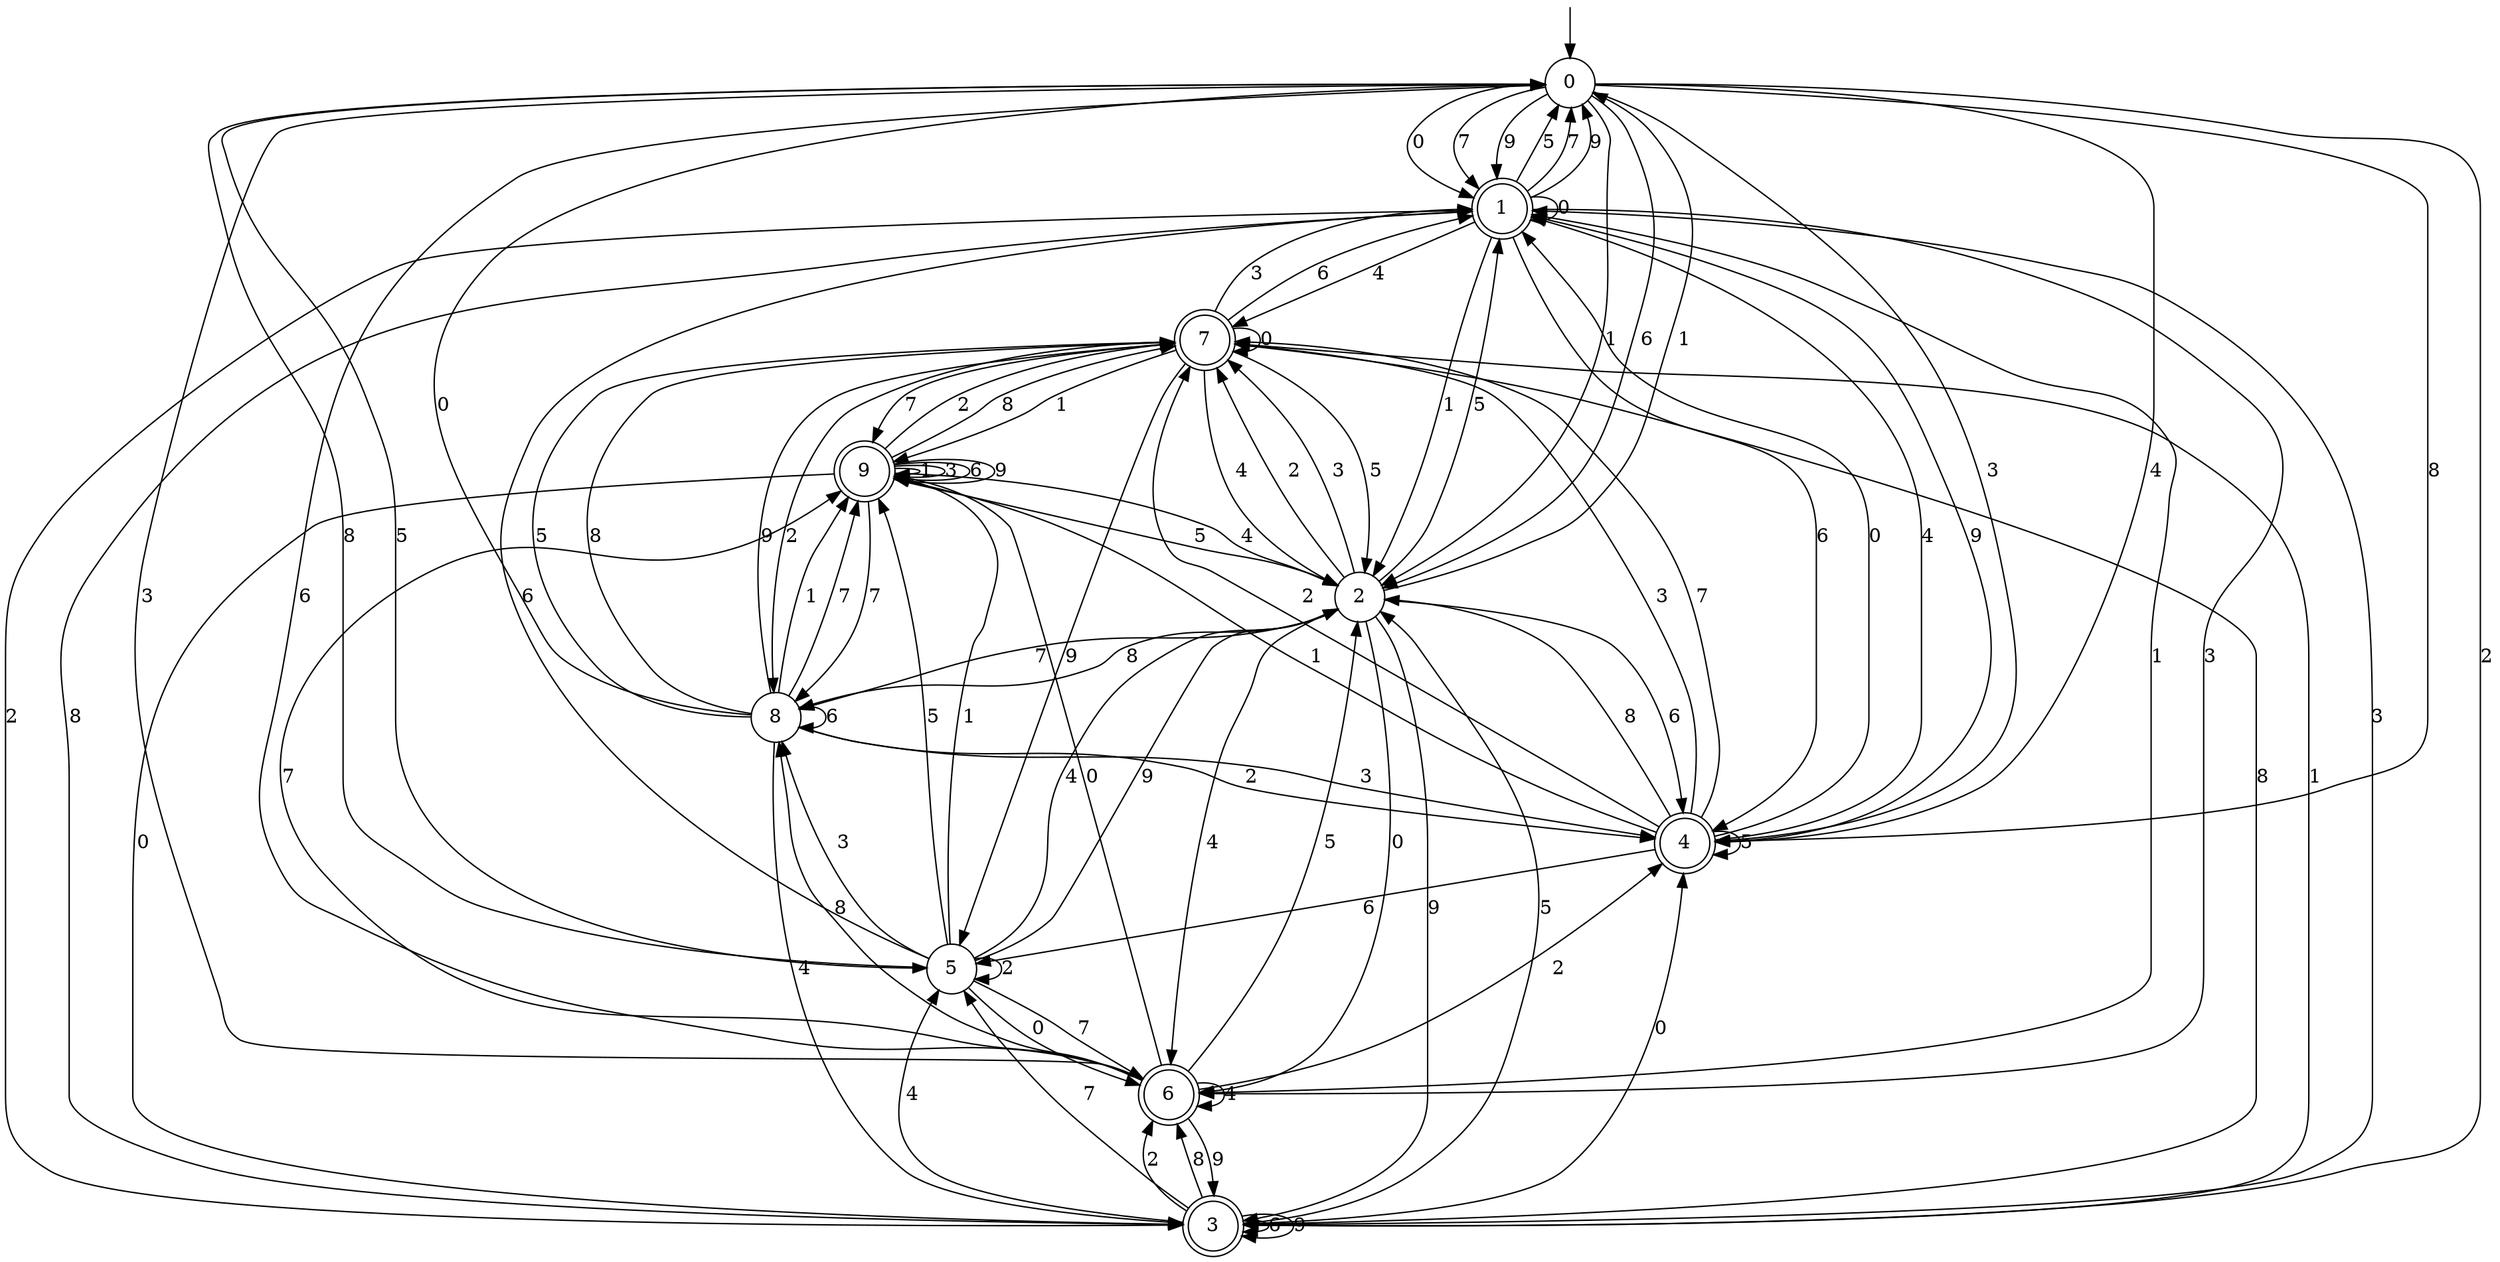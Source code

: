 digraph g {

	s0 [shape="circle" label="0"];
	s1 [shape="doublecircle" label="1"];
	s2 [shape="circle" label="2"];
	s3 [shape="doublecircle" label="3"];
	s4 [shape="doublecircle" label="4"];
	s5 [shape="circle" label="5"];
	s6 [shape="doublecircle" label="6"];
	s7 [shape="doublecircle" label="7"];
	s8 [shape="circle" label="8"];
	s9 [shape="doublecircle" label="9"];
	s0 -> s1 [label="0"];
	s0 -> s2 [label="1"];
	s0 -> s3 [label="2"];
	s0 -> s4 [label="3"];
	s0 -> s4 [label="4"];
	s0 -> s5 [label="5"];
	s0 -> s2 [label="6"];
	s0 -> s1 [label="7"];
	s0 -> s4 [label="8"];
	s0 -> s1 [label="9"];
	s1 -> s1 [label="0"];
	s1 -> s2 [label="1"];
	s1 -> s3 [label="2"];
	s1 -> s6 [label="3"];
	s1 -> s7 [label="4"];
	s1 -> s0 [label="5"];
	s1 -> s4 [label="6"];
	s1 -> s0 [label="7"];
	s1 -> s3 [label="8"];
	s1 -> s0 [label="9"];
	s2 -> s6 [label="0"];
	s2 -> s0 [label="1"];
	s2 -> s7 [label="2"];
	s2 -> s7 [label="3"];
	s2 -> s6 [label="4"];
	s2 -> s1 [label="5"];
	s2 -> s4 [label="6"];
	s2 -> s8 [label="7"];
	s2 -> s8 [label="8"];
	s2 -> s3 [label="9"];
	s3 -> s4 [label="0"];
	s3 -> s7 [label="1"];
	s3 -> s6 [label="2"];
	s3 -> s1 [label="3"];
	s3 -> s5 [label="4"];
	s3 -> s2 [label="5"];
	s3 -> s3 [label="6"];
	s3 -> s5 [label="7"];
	s3 -> s6 [label="8"];
	s3 -> s3 [label="9"];
	s4 -> s1 [label="0"];
	s4 -> s9 [label="1"];
	s4 -> s7 [label="2"];
	s4 -> s7 [label="3"];
	s4 -> s1 [label="4"];
	s4 -> s4 [label="5"];
	s4 -> s5 [label="6"];
	s4 -> s7 [label="7"];
	s4 -> s2 [label="8"];
	s4 -> s1 [label="9"];
	s5 -> s6 [label="0"];
	s5 -> s9 [label="1"];
	s5 -> s5 [label="2"];
	s5 -> s8 [label="3"];
	s5 -> s2 [label="4"];
	s5 -> s9 [label="5"];
	s5 -> s1 [label="6"];
	s5 -> s6 [label="7"];
	s5 -> s0 [label="8"];
	s5 -> s2 [label="9"];
	s6 -> s9 [label="0"];
	s6 -> s1 [label="1"];
	s6 -> s4 [label="2"];
	s6 -> s0 [label="3"];
	s6 -> s6 [label="4"];
	s6 -> s2 [label="5"];
	s6 -> s0 [label="6"];
	s6 -> s9 [label="7"];
	s6 -> s8 [label="8"];
	s6 -> s3 [label="9"];
	s7 -> s7 [label="0"];
	s7 -> s9 [label="1"];
	s7 -> s8 [label="2"];
	s7 -> s1 [label="3"];
	s7 -> s2 [label="4"];
	s7 -> s2 [label="5"];
	s7 -> s1 [label="6"];
	s7 -> s9 [label="7"];
	s7 -> s3 [label="8"];
	s7 -> s5 [label="9"];
	s8 -> s0 [label="0"];
	s8 -> s9 [label="1"];
	s8 -> s4 [label="2"];
	s8 -> s4 [label="3"];
	s8 -> s3 [label="4"];
	s8 -> s7 [label="5"];
	s8 -> s8 [label="6"];
	s8 -> s9 [label="7"];
	s8 -> s7 [label="8"];
	s8 -> s7 [label="9"];
	s9 -> s3 [label="0"];
	s9 -> s9 [label="1"];
	s9 -> s7 [label="2"];
	s9 -> s9 [label="3"];
	s9 -> s2 [label="4"];
	s9 -> s2 [label="5"];
	s9 -> s9 [label="6"];
	s9 -> s8 [label="7"];
	s9 -> s7 [label="8"];
	s9 -> s9 [label="9"];

__start0 [label="" shape="none" width="0" height="0"];
__start0 -> s0;

}
